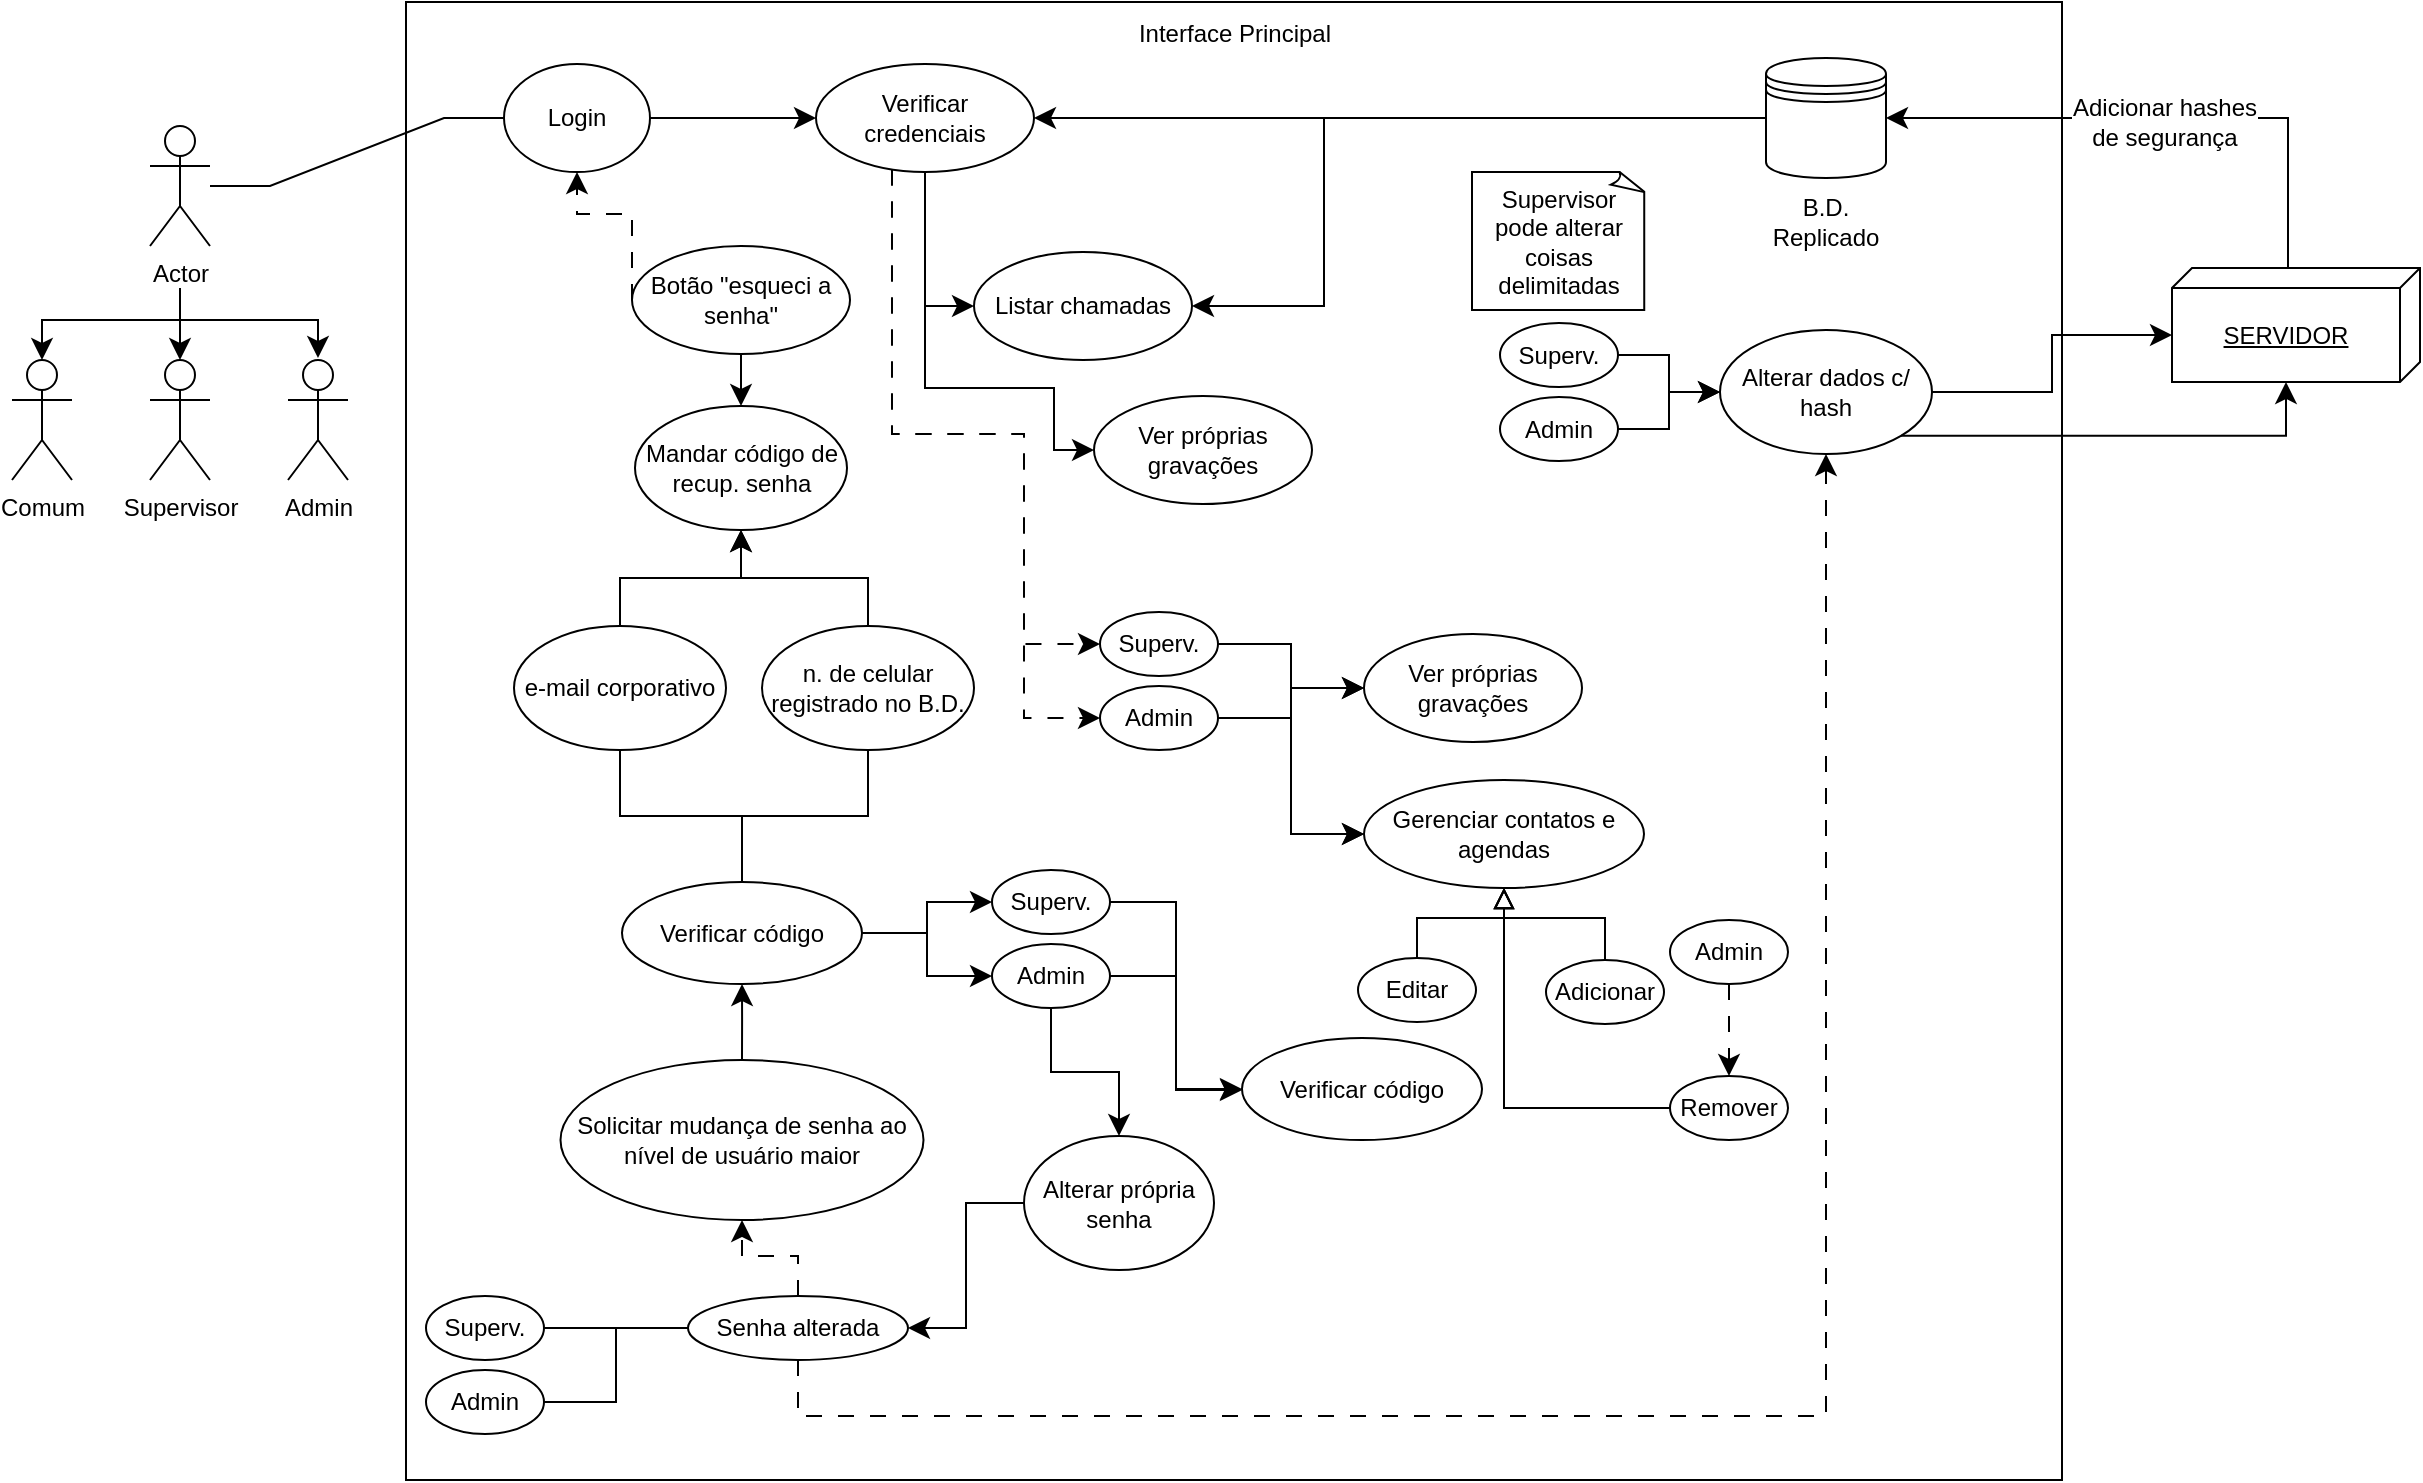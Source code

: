<mxfile version="27.0.2">
  <diagram name="Page-1" id="BNk5RFfHtkvswEc0Ol9s">
    <mxGraphModel dx="1751" dy="951" grid="0" gridSize="10" guides="1" tooltips="1" connect="1" arrows="1" fold="1" page="0" pageScale="1" pageWidth="3300" pageHeight="2339" math="0" shadow="0">
      <root>
        <mxCell id="0" />
        <mxCell id="1" parent="0" />
        <mxCell id="P_fY0GC87L_X9JQZBcob-1" value="Actor" style="shape=umlActor;verticalLabelPosition=bottom;verticalAlign=top;html=1;outlineConnect=0;" vertex="1" parent="1">
          <mxGeometry x="-1" y="84" width="30" height="60" as="geometry" />
        </mxCell>
        <mxCell id="P_fY0GC87L_X9JQZBcob-2" value="Comum" style="shape=umlActor;verticalLabelPosition=bottom;verticalAlign=top;html=1;outlineConnect=0;" vertex="1" parent="1">
          <mxGeometry x="-70" y="201" width="30" height="60" as="geometry" />
        </mxCell>
        <mxCell id="P_fY0GC87L_X9JQZBcob-3" value="Supervisor" style="shape=umlActor;verticalLabelPosition=bottom;verticalAlign=top;html=1;outlineConnect=0;" vertex="1" parent="1">
          <mxGeometry x="-1" y="201" width="30" height="60" as="geometry" />
        </mxCell>
        <mxCell id="P_fY0GC87L_X9JQZBcob-4" value="Admin" style="shape=umlActor;verticalLabelPosition=bottom;verticalAlign=top;html=1;outlineConnect=0;" vertex="1" parent="1">
          <mxGeometry x="68" y="201" width="30" height="60" as="geometry" />
        </mxCell>
        <mxCell id="P_fY0GC87L_X9JQZBcob-8" style="edgeStyle=orthogonalEdgeStyle;rounded=0;orthogonalLoop=1;jettySize=auto;html=1;fontSize=12;startSize=8;endSize=8;entryX=0.5;entryY=0;entryDx=0;entryDy=0;entryPerimeter=0;" edge="1" parent="1" target="P_fY0GC87L_X9JQZBcob-2">
          <mxGeometry relative="1" as="geometry">
            <mxPoint x="-55" y="201" as="targetPoint" />
            <mxPoint x="14" y="165" as="sourcePoint" />
            <Array as="points">
              <mxPoint x="14" y="181" />
              <mxPoint x="-55" y="181" />
            </Array>
          </mxGeometry>
        </mxCell>
        <mxCell id="P_fY0GC87L_X9JQZBcob-10" style="edgeStyle=none;curved=1;rounded=0;orthogonalLoop=1;jettySize=auto;html=1;entryX=0.5;entryY=0;entryDx=0;entryDy=0;entryPerimeter=0;fontSize=12;startSize=8;endSize=8;" edge="1" parent="1" target="P_fY0GC87L_X9JQZBcob-3">
          <mxGeometry relative="1" as="geometry">
            <mxPoint x="14" y="168" as="sourcePoint" />
          </mxGeometry>
        </mxCell>
        <mxCell id="P_fY0GC87L_X9JQZBcob-11" style="edgeStyle=orthogonalEdgeStyle;rounded=0;orthogonalLoop=1;jettySize=auto;html=1;entryX=0.5;entryY=0;entryDx=0;entryDy=0;entryPerimeter=0;fontSize=12;startSize=8;endSize=8;" edge="1" parent="1">
          <mxGeometry relative="1" as="geometry">
            <mxPoint x="14" y="170" as="sourcePoint" />
            <mxPoint x="83.0" y="200" as="targetPoint" />
            <Array as="points">
              <mxPoint x="14" y="181" />
              <mxPoint x="83" y="181" />
            </Array>
          </mxGeometry>
        </mxCell>
        <mxCell id="P_fY0GC87L_X9JQZBcob-12" value="" style="rounded=0;whiteSpace=wrap;html=1;movable=1;resizable=1;rotatable=1;deletable=1;editable=1;locked=0;connectable=1;" vertex="1" parent="1">
          <mxGeometry x="127" y="22" width="828" height="739" as="geometry" />
        </mxCell>
        <mxCell id="P_fY0GC87L_X9JQZBcob-17" value="" style="edgeStyle=entityRelationEdgeStyle;rounded=0;orthogonalLoop=1;jettySize=auto;html=1;fontSize=12;startSize=8;endSize=8;endArrow=none;startFill=0;" edge="1" parent="1" source="P_fY0GC87L_X9JQZBcob-13" target="P_fY0GC87L_X9JQZBcob-1">
          <mxGeometry relative="1" as="geometry" />
        </mxCell>
        <mxCell id="P_fY0GC87L_X9JQZBcob-58" style="edgeStyle=none;curved=1;rounded=0;orthogonalLoop=1;jettySize=auto;html=1;fontSize=12;startSize=8;endSize=8;" edge="1" parent="1" source="P_fY0GC87L_X9JQZBcob-13" target="P_fY0GC87L_X9JQZBcob-57">
          <mxGeometry relative="1" as="geometry" />
        </mxCell>
        <mxCell id="P_fY0GC87L_X9JQZBcob-13" value="Login" style="ellipse;whiteSpace=wrap;html=1;" vertex="1" parent="1">
          <mxGeometry x="176" y="53" width="73" height="54" as="geometry" />
        </mxCell>
        <mxCell id="P_fY0GC87L_X9JQZBcob-21" style="rounded=0;orthogonalLoop=1;jettySize=auto;html=1;entryX=0.5;entryY=1;entryDx=0;entryDy=0;fontSize=12;startSize=8;endSize=8;dashed=1;exitX=0;exitY=0.5;exitDx=0;exitDy=0;edgeStyle=elbowEdgeStyle;elbow=vertical;dashPattern=8 8;" edge="1" parent="1" source="P_fY0GC87L_X9JQZBcob-18" target="P_fY0GC87L_X9JQZBcob-13">
          <mxGeometry relative="1" as="geometry">
            <Array as="points">
              <mxPoint x="213" y="128" />
              <mxPoint x="157" y="137" />
            </Array>
          </mxGeometry>
        </mxCell>
        <mxCell id="P_fY0GC87L_X9JQZBcob-23" style="edgeStyle=none;curved=1;rounded=0;orthogonalLoop=1;jettySize=auto;html=1;fontSize=12;startSize=8;endSize=8;" edge="1" parent="1" source="P_fY0GC87L_X9JQZBcob-18" target="P_fY0GC87L_X9JQZBcob-22">
          <mxGeometry relative="1" as="geometry" />
        </mxCell>
        <mxCell id="P_fY0GC87L_X9JQZBcob-18" value="Botão &quot;esqueci a senha&quot;" style="ellipse;whiteSpace=wrap;html=1;" vertex="1" parent="1">
          <mxGeometry x="240" y="144" width="109" height="54" as="geometry" />
        </mxCell>
        <mxCell id="P_fY0GC87L_X9JQZBcob-26" style="edgeStyle=orthogonalEdgeStyle;rounded=0;orthogonalLoop=1;jettySize=auto;html=1;entryX=0.5;entryY=0;entryDx=0;entryDy=0;fontSize=12;startSize=8;endSize=8;endArrow=none;startFill=1;startArrow=classic;" edge="1" parent="1" source="P_fY0GC87L_X9JQZBcob-22" target="P_fY0GC87L_X9JQZBcob-24">
          <mxGeometry relative="1" as="geometry" />
        </mxCell>
        <mxCell id="P_fY0GC87L_X9JQZBcob-28" style="edgeStyle=orthogonalEdgeStyle;rounded=0;orthogonalLoop=1;jettySize=auto;html=1;entryX=0.5;entryY=0;entryDx=0;entryDy=0;fontSize=12;startSize=8;endSize=8;startArrow=classic;startFill=1;endArrow=none;" edge="1" parent="1" source="P_fY0GC87L_X9JQZBcob-22" target="P_fY0GC87L_X9JQZBcob-25">
          <mxGeometry relative="1" as="geometry" />
        </mxCell>
        <mxCell id="P_fY0GC87L_X9JQZBcob-22" value="Mandar código de recup. senha" style="ellipse;whiteSpace=wrap;html=1;" vertex="1" parent="1">
          <mxGeometry x="241.5" y="224" width="106" height="62" as="geometry" />
        </mxCell>
        <mxCell id="P_fY0GC87L_X9JQZBcob-24" value="e-mail corporativo" style="ellipse;whiteSpace=wrap;html=1;" vertex="1" parent="1">
          <mxGeometry x="181" y="334" width="106" height="62" as="geometry" />
        </mxCell>
        <mxCell id="P_fY0GC87L_X9JQZBcob-25" value="n. de celular registrado no B.D." style="ellipse;whiteSpace=wrap;html=1;" vertex="1" parent="1">
          <mxGeometry x="305" y="334" width="106" height="62" as="geometry" />
        </mxCell>
        <mxCell id="P_fY0GC87L_X9JQZBcob-30" style="edgeStyle=orthogonalEdgeStyle;rounded=0;orthogonalLoop=1;jettySize=auto;html=1;entryX=0.5;entryY=1;entryDx=0;entryDy=0;fontSize=12;startSize=8;endSize=8;endArrow=none;startFill=0;exitX=0.5;exitY=0;exitDx=0;exitDy=0;" edge="1" parent="1" source="P_fY0GC87L_X9JQZBcob-29" target="P_fY0GC87L_X9JQZBcob-24">
          <mxGeometry relative="1" as="geometry">
            <mxPoint x="251" y="440" as="sourcePoint" />
            <mxPoint x="190" y="396" as="targetPoint" />
          </mxGeometry>
        </mxCell>
        <mxCell id="P_fY0GC87L_X9JQZBcob-31" style="edgeStyle=orthogonalEdgeStyle;rounded=0;orthogonalLoop=1;jettySize=auto;html=1;entryX=0.5;entryY=1;entryDx=0;entryDy=0;fontSize=12;startSize=8;endSize=8;endArrow=none;startFill=0;exitX=0.5;exitY=0;exitDx=0;exitDy=0;" edge="1" parent="1" source="P_fY0GC87L_X9JQZBcob-29" target="P_fY0GC87L_X9JQZBcob-25">
          <mxGeometry relative="1" as="geometry">
            <mxPoint x="251" y="440" as="sourcePoint" />
            <mxPoint x="314" y="396" as="targetPoint" />
          </mxGeometry>
        </mxCell>
        <mxCell id="P_fY0GC87L_X9JQZBcob-47" style="edgeStyle=orthogonalEdgeStyle;rounded=0;orthogonalLoop=1;jettySize=auto;html=1;entryX=0;entryY=0.5;entryDx=0;entryDy=0;fontSize=12;startSize=8;endSize=8;endArrow=classic;startFill=0;endFill=1;" edge="1" parent="1" source="P_fY0GC87L_X9JQZBcob-29" target="P_fY0GC87L_X9JQZBcob-45">
          <mxGeometry relative="1" as="geometry" />
        </mxCell>
        <mxCell id="P_fY0GC87L_X9JQZBcob-48" style="edgeStyle=orthogonalEdgeStyle;rounded=0;orthogonalLoop=1;jettySize=auto;html=1;entryX=0;entryY=0.5;entryDx=0;entryDy=0;fontSize=12;startSize=8;endSize=8;endArrow=classic;startFill=0;endFill=1;" edge="1" parent="1" source="P_fY0GC87L_X9JQZBcob-29" target="P_fY0GC87L_X9JQZBcob-46">
          <mxGeometry relative="1" as="geometry" />
        </mxCell>
        <mxCell id="P_fY0GC87L_X9JQZBcob-29" value="Verificar código" style="ellipse;whiteSpace=wrap;html=1;" vertex="1" parent="1">
          <mxGeometry x="235" y="462" width="120" height="51" as="geometry" />
        </mxCell>
        <mxCell id="P_fY0GC87L_X9JQZBcob-32" style="edgeStyle=none;curved=1;rounded=0;orthogonalLoop=1;jettySize=auto;html=1;exitX=0.5;exitY=0;exitDx=0;exitDy=0;fontSize=12;startSize=8;endSize=8;" edge="1" parent="1" source="P_fY0GC87L_X9JQZBcob-29" target="P_fY0GC87L_X9JQZBcob-29">
          <mxGeometry relative="1" as="geometry" />
        </mxCell>
        <mxCell id="P_fY0GC87L_X9JQZBcob-36" style="edgeStyle=orthogonalEdgeStyle;rounded=0;orthogonalLoop=1;jettySize=auto;html=1;entryX=0.5;entryY=1;entryDx=0;entryDy=0;fontSize=12;startSize=8;endSize=8;" edge="1" parent="1" source="P_fY0GC87L_X9JQZBcob-34" target="P_fY0GC87L_X9JQZBcob-29">
          <mxGeometry relative="1" as="geometry" />
        </mxCell>
        <mxCell id="P_fY0GC87L_X9JQZBcob-34" value="Solicitar mudança de senha ao nível de usuário maior" style="ellipse;whiteSpace=wrap;html=1;" vertex="1" parent="1">
          <mxGeometry x="204.25" y="551" width="181.5" height="80" as="geometry" />
        </mxCell>
        <mxCell id="P_fY0GC87L_X9JQZBcob-39" style="edgeStyle=orthogonalEdgeStyle;rounded=0;orthogonalLoop=1;jettySize=auto;html=1;entryX=0.5;entryY=1;entryDx=0;entryDy=0;fontSize=12;startSize=8;endSize=8;dashed=1;dashPattern=8 8;" edge="1" parent="1" source="P_fY0GC87L_X9JQZBcob-37" target="P_fY0GC87L_X9JQZBcob-34">
          <mxGeometry relative="1" as="geometry" />
        </mxCell>
        <mxCell id="P_fY0GC87L_X9JQZBcob-102" style="edgeStyle=orthogonalEdgeStyle;rounded=0;orthogonalLoop=1;jettySize=auto;html=1;entryX=0.5;entryY=1;entryDx=0;entryDy=0;fontSize=12;startSize=8;endSize=8;dashed=1;dashPattern=8 8;" edge="1" parent="1" source="P_fY0GC87L_X9JQZBcob-37" target="P_fY0GC87L_X9JQZBcob-91">
          <mxGeometry relative="1" as="geometry">
            <Array as="points">
              <mxPoint x="323" y="729" />
              <mxPoint x="837" y="729" />
            </Array>
          </mxGeometry>
        </mxCell>
        <mxCell id="P_fY0GC87L_X9JQZBcob-37" value="Senha alterada" style="ellipse;whiteSpace=wrap;html=1;" vertex="1" parent="1">
          <mxGeometry x="268" y="669" width="110" height="32" as="geometry" />
        </mxCell>
        <mxCell id="P_fY0GC87L_X9JQZBcob-42" style="edgeStyle=none;curved=1;rounded=0;orthogonalLoop=1;jettySize=auto;html=1;entryX=0;entryY=0.5;entryDx=0;entryDy=0;fontSize=12;startSize=8;endSize=8;endArrow=none;startFill=0;" edge="1" parent="1" source="P_fY0GC87L_X9JQZBcob-40" target="P_fY0GC87L_X9JQZBcob-37">
          <mxGeometry relative="1" as="geometry" />
        </mxCell>
        <mxCell id="P_fY0GC87L_X9JQZBcob-40" value="Superv." style="ellipse;whiteSpace=wrap;html=1;" vertex="1" parent="1">
          <mxGeometry x="137" y="669" width="59" height="32" as="geometry" />
        </mxCell>
        <mxCell id="P_fY0GC87L_X9JQZBcob-44" style="edgeStyle=orthogonalEdgeStyle;rounded=0;orthogonalLoop=1;jettySize=auto;html=1;entryX=0;entryY=0.5;entryDx=0;entryDy=0;fontSize=12;startSize=8;endSize=8;endArrow=none;startFill=0;" edge="1" parent="1" source="P_fY0GC87L_X9JQZBcob-41" target="P_fY0GC87L_X9JQZBcob-37">
          <mxGeometry relative="1" as="geometry" />
        </mxCell>
        <mxCell id="P_fY0GC87L_X9JQZBcob-41" value="Admin" style="ellipse;whiteSpace=wrap;html=1;" vertex="1" parent="1">
          <mxGeometry x="137" y="706" width="59" height="32" as="geometry" />
        </mxCell>
        <mxCell id="P_fY0GC87L_X9JQZBcob-56" style="edgeStyle=orthogonalEdgeStyle;rounded=0;orthogonalLoop=1;jettySize=auto;html=1;entryX=0;entryY=0.5;entryDx=0;entryDy=0;fontSize=12;startSize=8;endSize=8;" edge="1" parent="1" source="P_fY0GC87L_X9JQZBcob-45" target="P_fY0GC87L_X9JQZBcob-54">
          <mxGeometry relative="1" as="geometry" />
        </mxCell>
        <mxCell id="P_fY0GC87L_X9JQZBcob-45" value="Superv." style="ellipse;whiteSpace=wrap;html=1;" vertex="1" parent="1">
          <mxGeometry x="420" y="456" width="59" height="32" as="geometry" />
        </mxCell>
        <mxCell id="P_fY0GC87L_X9JQZBcob-52" style="edgeStyle=orthogonalEdgeStyle;rounded=0;orthogonalLoop=1;jettySize=auto;html=1;entryX=0.5;entryY=0;entryDx=0;entryDy=0;fontSize=12;startSize=8;endSize=8;" edge="1" parent="1" source="P_fY0GC87L_X9JQZBcob-46" target="P_fY0GC87L_X9JQZBcob-49">
          <mxGeometry relative="1" as="geometry" />
        </mxCell>
        <mxCell id="P_fY0GC87L_X9JQZBcob-55" value="" style="edgeStyle=orthogonalEdgeStyle;rounded=0;orthogonalLoop=1;jettySize=auto;html=1;fontSize=12;startSize=8;endSize=8;" edge="1" parent="1" source="P_fY0GC87L_X9JQZBcob-46" target="P_fY0GC87L_X9JQZBcob-54">
          <mxGeometry relative="1" as="geometry">
            <Array as="points">
              <mxPoint x="512" y="509" />
              <mxPoint x="512" y="566" />
            </Array>
          </mxGeometry>
        </mxCell>
        <mxCell id="P_fY0GC87L_X9JQZBcob-46" value="Admin" style="ellipse;whiteSpace=wrap;html=1;" vertex="1" parent="1">
          <mxGeometry x="420" y="493" width="59" height="32" as="geometry" />
        </mxCell>
        <mxCell id="P_fY0GC87L_X9JQZBcob-53" style="edgeStyle=orthogonalEdgeStyle;rounded=0;orthogonalLoop=1;jettySize=auto;html=1;entryX=1;entryY=0.5;entryDx=0;entryDy=0;fontSize=12;startSize=8;endSize=8;" edge="1" parent="1" source="P_fY0GC87L_X9JQZBcob-49" target="P_fY0GC87L_X9JQZBcob-37">
          <mxGeometry relative="1" as="geometry" />
        </mxCell>
        <mxCell id="P_fY0GC87L_X9JQZBcob-49" value="Alterar própria senha" style="ellipse;whiteSpace=wrap;html=1;" vertex="1" parent="1">
          <mxGeometry x="436" y="589" width="95" height="67" as="geometry" />
        </mxCell>
        <mxCell id="P_fY0GC87L_X9JQZBcob-54" value="Verificar código" style="ellipse;whiteSpace=wrap;html=1;" vertex="1" parent="1">
          <mxGeometry x="545" y="540" width="120" height="51" as="geometry" />
        </mxCell>
        <mxCell id="P_fY0GC87L_X9JQZBcob-60" style="edgeStyle=orthogonalEdgeStyle;rounded=0;orthogonalLoop=1;jettySize=auto;html=1;entryX=0;entryY=0.5;entryDx=0;entryDy=0;fontSize=12;startSize=8;endSize=8;" edge="1" parent="1" source="P_fY0GC87L_X9JQZBcob-57" target="P_fY0GC87L_X9JQZBcob-59">
          <mxGeometry relative="1" as="geometry">
            <Array as="points">
              <mxPoint x="387" y="174" />
            </Array>
          </mxGeometry>
        </mxCell>
        <mxCell id="P_fY0GC87L_X9JQZBcob-69" style="edgeStyle=orthogonalEdgeStyle;rounded=0;orthogonalLoop=1;jettySize=auto;html=1;entryX=0;entryY=0.5;entryDx=0;entryDy=0;fontSize=12;startSize=8;endSize=8;dashed=1;dashPattern=8 8;" edge="1" parent="1" source="P_fY0GC87L_X9JQZBcob-57" target="P_fY0GC87L_X9JQZBcob-67">
          <mxGeometry relative="1" as="geometry">
            <Array as="points">
              <mxPoint x="370" y="238" />
              <mxPoint x="436" y="238" />
              <mxPoint x="436" y="343" />
            </Array>
          </mxGeometry>
        </mxCell>
        <mxCell id="P_fY0GC87L_X9JQZBcob-70" style="edgeStyle=orthogonalEdgeStyle;rounded=0;orthogonalLoop=1;jettySize=auto;html=1;entryX=0;entryY=0.5;entryDx=0;entryDy=0;fontSize=12;startSize=8;endSize=8;dashed=1;dashPattern=8 8;" edge="1" parent="1" source="P_fY0GC87L_X9JQZBcob-57" target="P_fY0GC87L_X9JQZBcob-68">
          <mxGeometry relative="1" as="geometry">
            <Array as="points">
              <mxPoint x="370" y="238" />
              <mxPoint x="436" y="238" />
              <mxPoint x="436" y="380" />
            </Array>
          </mxGeometry>
        </mxCell>
        <mxCell id="P_fY0GC87L_X9JQZBcob-73" style="edgeStyle=orthogonalEdgeStyle;rounded=0;orthogonalLoop=1;jettySize=auto;html=1;entryX=0;entryY=0.5;entryDx=0;entryDy=0;fontSize=12;startSize=8;endSize=8;" edge="1" parent="1" source="P_fY0GC87L_X9JQZBcob-57" target="P_fY0GC87L_X9JQZBcob-65">
          <mxGeometry relative="1" as="geometry">
            <Array as="points">
              <mxPoint x="387" y="215" />
              <mxPoint x="451" y="215" />
              <mxPoint x="451" y="246" />
            </Array>
          </mxGeometry>
        </mxCell>
        <mxCell id="P_fY0GC87L_X9JQZBcob-57" value="Verificar credenciais" style="ellipse;whiteSpace=wrap;html=1;" vertex="1" parent="1">
          <mxGeometry x="332" y="53" width="109" height="54" as="geometry" />
        </mxCell>
        <mxCell id="P_fY0GC87L_X9JQZBcob-59" value="Listar chamadas" style="ellipse;whiteSpace=wrap;html=1;" vertex="1" parent="1">
          <mxGeometry x="411" y="147" width="109" height="54" as="geometry" />
        </mxCell>
        <mxCell id="P_fY0GC87L_X9JQZBcob-63" style="edgeStyle=none;curved=1;rounded=0;orthogonalLoop=1;jettySize=auto;html=1;entryX=1;entryY=0.5;entryDx=0;entryDy=0;fontSize=12;startSize=8;endSize=8;" edge="1" parent="1" source="P_fY0GC87L_X9JQZBcob-61" target="P_fY0GC87L_X9JQZBcob-57">
          <mxGeometry relative="1" as="geometry" />
        </mxCell>
        <mxCell id="P_fY0GC87L_X9JQZBcob-64" style="edgeStyle=orthogonalEdgeStyle;rounded=0;orthogonalLoop=1;jettySize=auto;html=1;entryX=1;entryY=0.5;entryDx=0;entryDy=0;fontSize=12;startSize=8;endSize=8;" edge="1" parent="1" source="P_fY0GC87L_X9JQZBcob-61" target="P_fY0GC87L_X9JQZBcob-59">
          <mxGeometry relative="1" as="geometry">
            <Array as="points">
              <mxPoint x="586" y="80" />
              <mxPoint x="586" y="174" />
            </Array>
          </mxGeometry>
        </mxCell>
        <mxCell id="P_fY0GC87L_X9JQZBcob-61" value="" style="shape=datastore;whiteSpace=wrap;html=1;" vertex="1" parent="1">
          <mxGeometry x="807" y="50" width="60" height="60" as="geometry" />
        </mxCell>
        <mxCell id="P_fY0GC87L_X9JQZBcob-62" value="B.D. Replicado" style="text;html=1;align=center;verticalAlign=middle;whiteSpace=wrap;rounded=0;" vertex="1" parent="1">
          <mxGeometry x="807" y="117" width="60" height="30" as="geometry" />
        </mxCell>
        <mxCell id="P_fY0GC87L_X9JQZBcob-65" value="Ver próprias gravações" style="ellipse;whiteSpace=wrap;html=1;" vertex="1" parent="1">
          <mxGeometry x="471" y="219" width="109" height="54" as="geometry" />
        </mxCell>
        <mxCell id="P_fY0GC87L_X9JQZBcob-66" value="Ver próprias gravações" style="ellipse;whiteSpace=wrap;html=1;" vertex="1" parent="1">
          <mxGeometry x="606" y="338" width="109" height="54" as="geometry" />
        </mxCell>
        <mxCell id="P_fY0GC87L_X9JQZBcob-74" style="edgeStyle=orthogonalEdgeStyle;rounded=0;orthogonalLoop=1;jettySize=auto;html=1;entryX=0;entryY=0.5;entryDx=0;entryDy=0;fontSize=12;startSize=8;endSize=8;" edge="1" parent="1" source="P_fY0GC87L_X9JQZBcob-67" target="P_fY0GC87L_X9JQZBcob-66">
          <mxGeometry relative="1" as="geometry" />
        </mxCell>
        <mxCell id="P_fY0GC87L_X9JQZBcob-77" style="edgeStyle=orthogonalEdgeStyle;rounded=0;orthogonalLoop=1;jettySize=auto;html=1;entryX=0;entryY=0.5;entryDx=0;entryDy=0;fontSize=12;startSize=8;endSize=8;" edge="1" parent="1" source="P_fY0GC87L_X9JQZBcob-67" target="P_fY0GC87L_X9JQZBcob-76">
          <mxGeometry relative="1" as="geometry" />
        </mxCell>
        <mxCell id="P_fY0GC87L_X9JQZBcob-67" value="Superv." style="ellipse;whiteSpace=wrap;html=1;" vertex="1" parent="1">
          <mxGeometry x="474" y="327" width="59" height="32" as="geometry" />
        </mxCell>
        <mxCell id="P_fY0GC87L_X9JQZBcob-75" style="edgeStyle=orthogonalEdgeStyle;rounded=0;orthogonalLoop=1;jettySize=auto;html=1;entryX=0;entryY=0.5;entryDx=0;entryDy=0;fontSize=12;startSize=8;endSize=8;" edge="1" parent="1" source="P_fY0GC87L_X9JQZBcob-68" target="P_fY0GC87L_X9JQZBcob-66">
          <mxGeometry relative="1" as="geometry" />
        </mxCell>
        <mxCell id="P_fY0GC87L_X9JQZBcob-78" style="edgeStyle=orthogonalEdgeStyle;rounded=0;orthogonalLoop=1;jettySize=auto;html=1;entryX=0;entryY=0.5;entryDx=0;entryDy=0;fontSize=12;startSize=8;endSize=8;" edge="1" parent="1" source="P_fY0GC87L_X9JQZBcob-68" target="P_fY0GC87L_X9JQZBcob-76">
          <mxGeometry relative="1" as="geometry" />
        </mxCell>
        <mxCell id="P_fY0GC87L_X9JQZBcob-68" value="Admin" style="ellipse;whiteSpace=wrap;html=1;" vertex="1" parent="1">
          <mxGeometry x="474" y="364" width="59" height="32" as="geometry" />
        </mxCell>
        <mxCell id="P_fY0GC87L_X9JQZBcob-76" value="Gerenciar contatos e agendas" style="ellipse;whiteSpace=wrap;html=1;" vertex="1" parent="1">
          <mxGeometry x="606" y="411" width="140" height="54" as="geometry" />
        </mxCell>
        <mxCell id="P_fY0GC87L_X9JQZBcob-89" style="edgeStyle=orthogonalEdgeStyle;rounded=0;orthogonalLoop=1;jettySize=auto;html=1;entryX=0.5;entryY=0;entryDx=0;entryDy=0;fontSize=12;startSize=8;endSize=8;dashed=1;dashPattern=8 8;" edge="1" parent="1" source="P_fY0GC87L_X9JQZBcob-79" target="P_fY0GC87L_X9JQZBcob-87">
          <mxGeometry relative="1" as="geometry" />
        </mxCell>
        <mxCell id="P_fY0GC87L_X9JQZBcob-79" value="Admin" style="ellipse;whiteSpace=wrap;html=1;" vertex="1" parent="1">
          <mxGeometry x="759" y="481" width="59" height="32" as="geometry" />
        </mxCell>
        <mxCell id="P_fY0GC87L_X9JQZBcob-84" style="edgeStyle=orthogonalEdgeStyle;rounded=0;orthogonalLoop=1;jettySize=auto;html=1;entryX=0.5;entryY=1;entryDx=0;entryDy=0;fontSize=12;startSize=8;endSize=8;endArrow=block;endFill=0;" edge="1" parent="1" source="P_fY0GC87L_X9JQZBcob-80" target="P_fY0GC87L_X9JQZBcob-76">
          <mxGeometry relative="1" as="geometry">
            <Array as="points">
              <mxPoint x="726" y="480" />
              <mxPoint x="676" y="480" />
            </Array>
          </mxGeometry>
        </mxCell>
        <mxCell id="P_fY0GC87L_X9JQZBcob-80" value="Adicionar" style="ellipse;whiteSpace=wrap;html=1;" vertex="1" parent="1">
          <mxGeometry x="697" y="501" width="59" height="32" as="geometry" />
        </mxCell>
        <mxCell id="P_fY0GC87L_X9JQZBcob-85" style="edgeStyle=orthogonalEdgeStyle;rounded=0;orthogonalLoop=1;jettySize=auto;html=1;entryX=0.5;entryY=1;entryDx=0;entryDy=0;fontSize=12;startSize=8;endSize=8;endArrow=block;endFill=0;" edge="1" parent="1" source="P_fY0GC87L_X9JQZBcob-81" target="P_fY0GC87L_X9JQZBcob-76">
          <mxGeometry relative="1" as="geometry" />
        </mxCell>
        <mxCell id="P_fY0GC87L_X9JQZBcob-81" value="Editar" style="ellipse;whiteSpace=wrap;html=1;" vertex="1" parent="1">
          <mxGeometry x="603" y="500" width="59" height="32" as="geometry" />
        </mxCell>
        <mxCell id="P_fY0GC87L_X9JQZBcob-88" style="edgeStyle=orthogonalEdgeStyle;rounded=0;orthogonalLoop=1;jettySize=auto;html=1;entryX=0.5;entryY=1;entryDx=0;entryDy=0;fontSize=12;startSize=8;endSize=8;endArrow=block;endFill=0;" edge="1" parent="1" source="P_fY0GC87L_X9JQZBcob-87" target="P_fY0GC87L_X9JQZBcob-76">
          <mxGeometry relative="1" as="geometry" />
        </mxCell>
        <mxCell id="P_fY0GC87L_X9JQZBcob-87" value="Remover" style="ellipse;whiteSpace=wrap;html=1;" vertex="1" parent="1">
          <mxGeometry x="759" y="559" width="59" height="32" as="geometry" />
        </mxCell>
        <mxCell id="P_fY0GC87L_X9JQZBcob-91" value="Alterar dados c/ hash" style="ellipse;whiteSpace=wrap;html=1;" vertex="1" parent="1">
          <mxGeometry x="784" y="186" width="106" height="62" as="geometry" />
        </mxCell>
        <mxCell id="P_fY0GC87L_X9JQZBcob-94" style="edgeStyle=orthogonalEdgeStyle;rounded=0;orthogonalLoop=1;jettySize=auto;html=1;entryX=0;entryY=0.5;entryDx=0;entryDy=0;fontSize=12;startSize=8;endSize=8;" edge="1" parent="1" source="P_fY0GC87L_X9JQZBcob-92" target="P_fY0GC87L_X9JQZBcob-91">
          <mxGeometry relative="1" as="geometry" />
        </mxCell>
        <mxCell id="P_fY0GC87L_X9JQZBcob-92" value="Superv." style="ellipse;whiteSpace=wrap;html=1;" vertex="1" parent="1">
          <mxGeometry x="674" y="182.5" width="59" height="32" as="geometry" />
        </mxCell>
        <mxCell id="P_fY0GC87L_X9JQZBcob-95" style="edgeStyle=orthogonalEdgeStyle;rounded=0;orthogonalLoop=1;jettySize=auto;html=1;entryX=0;entryY=0.5;entryDx=0;entryDy=0;fontSize=12;startSize=8;endSize=8;" edge="1" parent="1" source="P_fY0GC87L_X9JQZBcob-93" target="P_fY0GC87L_X9JQZBcob-91">
          <mxGeometry relative="1" as="geometry" />
        </mxCell>
        <mxCell id="P_fY0GC87L_X9JQZBcob-93" value="Admin" style="ellipse;whiteSpace=wrap;html=1;" vertex="1" parent="1">
          <mxGeometry x="674" y="219.5" width="59" height="32" as="geometry" />
        </mxCell>
        <mxCell id="P_fY0GC87L_X9JQZBcob-97" value="Supervisor pode alterar coisas delimitadas" style="whiteSpace=wrap;html=1;shape=mxgraph.basic.document" vertex="1" parent="1">
          <mxGeometry x="660" y="107" width="87" height="69" as="geometry" />
        </mxCell>
        <mxCell id="P_fY0GC87L_X9JQZBcob-101" style="edgeStyle=orthogonalEdgeStyle;rounded=0;orthogonalLoop=1;jettySize=auto;html=1;entryX=1;entryY=0.5;entryDx=0;entryDy=0;fontSize=12;startSize=8;endSize=8;" edge="1" parent="1" source="P_fY0GC87L_X9JQZBcob-98" target="P_fY0GC87L_X9JQZBcob-61">
          <mxGeometry relative="1" as="geometry">
            <Array as="points">
              <mxPoint x="1068" y="80" />
            </Array>
          </mxGeometry>
        </mxCell>
        <mxCell id="P_fY0GC87L_X9JQZBcob-105" value="Adicionar hashes&lt;div&gt;de segurança&lt;/div&gt;" style="edgeLabel;html=1;align=center;verticalAlign=middle;resizable=0;points=[];fontSize=12;" vertex="1" connectable="0" parent="P_fY0GC87L_X9JQZBcob-101">
          <mxGeometry x="-0.008" y="2" relative="1" as="geometry">
            <mxPoint as="offset" />
          </mxGeometry>
        </mxCell>
        <mxCell id="P_fY0GC87L_X9JQZBcob-98" value="&lt;p&gt;SERVIDOR&lt;/p&gt;" style="verticalAlign=top;align=center;spacingTop=8;spacingLeft=2;spacingRight=12;shape=cube;size=10;direction=south;fontStyle=4;html=1;whiteSpace=wrap;" vertex="1" parent="1">
          <mxGeometry x="1010" y="155" width="124" height="57" as="geometry" />
        </mxCell>
        <mxCell id="P_fY0GC87L_X9JQZBcob-100" style="edgeStyle=orthogonalEdgeStyle;rounded=0;orthogonalLoop=1;jettySize=auto;html=1;entryX=0;entryY=0;entryDx=33.5;entryDy=124;entryPerimeter=0;fontSize=12;startSize=8;endSize=8;" edge="1" parent="1" source="P_fY0GC87L_X9JQZBcob-91" target="P_fY0GC87L_X9JQZBcob-98">
          <mxGeometry relative="1" as="geometry" />
        </mxCell>
        <mxCell id="P_fY0GC87L_X9JQZBcob-103" style="edgeStyle=orthogonalEdgeStyle;rounded=0;orthogonalLoop=1;jettySize=auto;html=1;entryX=0;entryY=0;entryDx=57;entryDy=67;entryPerimeter=0;fontSize=12;startSize=8;endSize=8;exitX=1;exitY=1;exitDx=0;exitDy=0;elbow=vertical;" edge="1" parent="1" source="P_fY0GC87L_X9JQZBcob-91" target="P_fY0GC87L_X9JQZBcob-98">
          <mxGeometry relative="1" as="geometry" />
        </mxCell>
        <mxCell id="P_fY0GC87L_X9JQZBcob-106" value="Interface Principal" style="text;html=1;align=center;verticalAlign=middle;whiteSpace=wrap;rounded=0;" vertex="1" parent="1">
          <mxGeometry x="459.5" y="23" width="163" height="30" as="geometry" />
        </mxCell>
      </root>
    </mxGraphModel>
  </diagram>
</mxfile>

